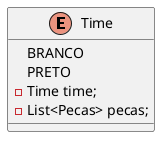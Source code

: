 @startuml

skinparam linetype ortho 

enum Time {
    BRANCO
    PRETO
    - Time time;
    - List<Pecas> pecas;
}

@enduml